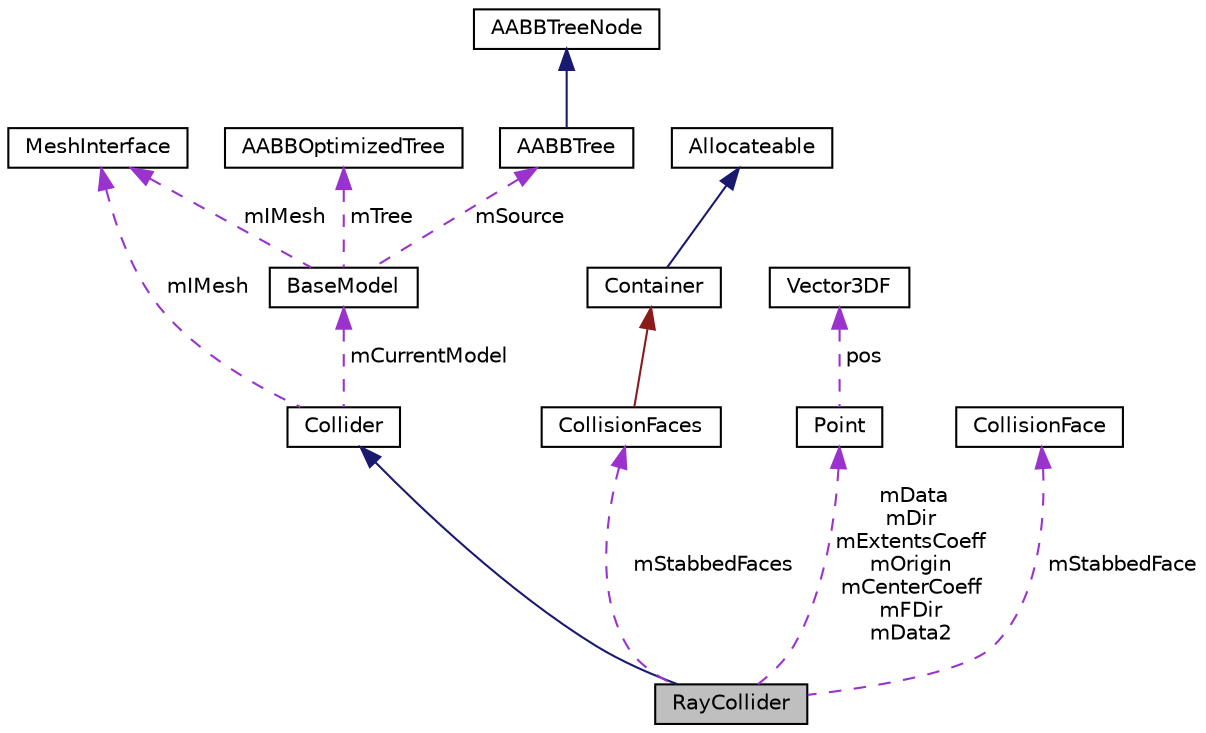 digraph "RayCollider"
{
  edge [fontname="Helvetica",fontsize="10",labelfontname="Helvetica",labelfontsize="10"];
  node [fontname="Helvetica",fontsize="10",shape=record];
  Node1 [label="RayCollider",height=0.2,width=0.4,color="black", fillcolor="grey75", style="filled", fontcolor="black"];
  Node2 -> Node1 [dir="back",color="midnightblue",fontsize="10",style="solid",fontname="Helvetica"];
  Node2 [label="Collider",height=0.2,width=0.4,color="black", fillcolor="white", style="filled",URL="$class_collider.html"];
  Node3 -> Node2 [dir="back",color="darkorchid3",fontsize="10",style="dashed",label=" mIMesh" ,fontname="Helvetica"];
  Node3 [label="MeshInterface",height=0.2,width=0.4,color="black", fillcolor="white", style="filled",URL="$class_mesh_interface.html"];
  Node4 -> Node2 [dir="back",color="darkorchid3",fontsize="10",style="dashed",label=" mCurrentModel" ,fontname="Helvetica"];
  Node4 [label="BaseModel",height=0.2,width=0.4,color="black", fillcolor="white", style="filled",URL="$class_base_model.html"];
  Node5 -> Node4 [dir="back",color="darkorchid3",fontsize="10",style="dashed",label=" mTree" ,fontname="Helvetica"];
  Node5 [label="AABBOptimizedTree",height=0.2,width=0.4,color="black", fillcolor="white", style="filled",URL="$class_a_a_b_b_optimized_tree.html"];
  Node3 -> Node4 [dir="back",color="darkorchid3",fontsize="10",style="dashed",label=" mIMesh" ,fontname="Helvetica"];
  Node6 -> Node4 [dir="back",color="darkorchid3",fontsize="10",style="dashed",label=" mSource" ,fontname="Helvetica"];
  Node6 [label="AABBTree",height=0.2,width=0.4,color="black", fillcolor="white", style="filled",URL="$class_a_a_b_b_tree.html"];
  Node7 -> Node6 [dir="back",color="midnightblue",fontsize="10",style="solid",fontname="Helvetica"];
  Node7 [label="AABBTreeNode",height=0.2,width=0.4,color="black", fillcolor="white", style="filled",URL="$class_a_a_b_b_tree_node.html"];
  Node8 -> Node1 [dir="back",color="darkorchid3",fontsize="10",style="dashed",label=" mStabbedFaces" ,fontname="Helvetica"];
  Node8 [label="CollisionFaces",height=0.2,width=0.4,color="black", fillcolor="white", style="filled",URL="$class_collision_faces.html"];
  Node9 -> Node8 [dir="back",color="firebrick4",fontsize="10",style="solid",fontname="Helvetica"];
  Node9 [label="Container",height=0.2,width=0.4,color="black", fillcolor="white", style="filled",URL="$class_container.html"];
  Node10 -> Node9 [dir="back",color="midnightblue",fontsize="10",style="solid",fontname="Helvetica"];
  Node10 [label="Allocateable",height=0.2,width=0.4,color="black", fillcolor="white", style="filled",URL="$class_allocateable.html"];
  Node11 -> Node1 [dir="back",color="darkorchid3",fontsize="10",style="dashed",label=" mData\nmDir\nmExtentsCoeff\nmOrigin\nmCenterCoeff\nmFDir\nmData2" ,fontname="Helvetica"];
  Node11 [label="Point",height=0.2,width=0.4,color="black", fillcolor="white", style="filled",URL="$class_point.html"];
  Node12 -> Node11 [dir="back",color="darkorchid3",fontsize="10",style="dashed",label=" pos" ,fontname="Helvetica"];
  Node12 [label="Vector3DF",height=0.2,width=0.4,color="black", fillcolor="white", style="filled",URL="$class_vector3_d_f.html"];
  Node13 -> Node1 [dir="back",color="darkorchid3",fontsize="10",style="dashed",label=" mStabbedFace" ,fontname="Helvetica"];
  Node13 [label="CollisionFace",height=0.2,width=0.4,color="black", fillcolor="white", style="filled",URL="$class_collision_face.html"];
}
